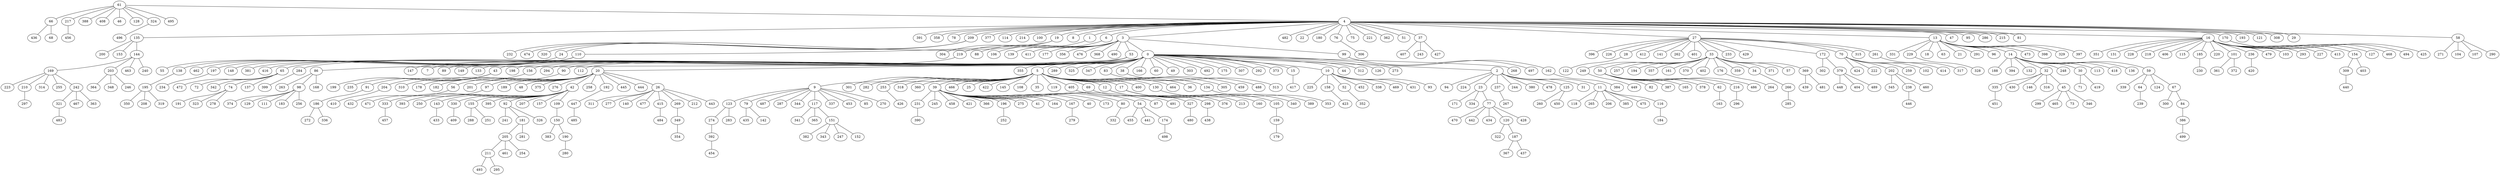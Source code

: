 graph G {
"178";
"191";
"396";
"88";
"225";
"350";
"311";
"135";
"341";
"448";
"208";
"9";
"391";
"226";
"7";
"66";
"249";
"24";
"182";
"301";
"331";
"188";
"94";
"106";
"224";
"351";
"358";
"394";
"399";
"339";
"50";
"132";
"470";
"123";
"424";
"28";
"300";
"298";
"367";
"89";
"131";
"412";
"200";
"257";
"153";
"222";
"78";
"205";
"82";
"333";
"149";
"141";
"138";
"231";
"217";
"158";
"56";
"449";
"201";
"228";
"345";
"209";
"245";
"417";
"377";
"169";
"32";
"179";
"139";
"317";
"282";
"458";
"262";
"133";
"491";
"253";
"202";
"114";
"43";
"472";
"229";
"218";
"18";
"211";
"455";
"232";
"328";
"214";
"411";
"23";
"100";
"237";
"97";
"383";
"364";
"393";
"416";
"19";
"302";
"194";
"198";
"401";
"8";
"439";
"421";
"407";
"260";
"349";
"241";
"387";
"79";
"471";
"156";
"432";
"294";
"388";
"461";
"442";
"322";
"1";
"33";
"366";
"487";
"248";
"52";
"177";
"90";
"186";
"426";
"480";
"6";
"63";
"285";
"382";
"3";
"266";
"452";
"493";
"406";
"233";
"436";
"496";
"318";
"386";
"357";
"65";
"203";
"360";
"115";
"482";
"263";
"429";
"274";
"238";
"22";
"338";
"30";
"165";
"185";
"239";
"112";
"295";
"220";
"196";
"180";
"181";
"433";
"408";
"275";
"310";
"46";
"287";
"72";
"39";
"41";
"361";
"378";
"250";
"113";
"271";
"327";
"98";
"374";
"451";
"164";
"243";
"189";
"466";
"462";
"101";
"163";
"213";
"25";
"223";
"356";
"457";
"76";
"160";
"299";
"365";
"184";
"434";
"144";
"48";
"323";
"463";
"75";
"309";
"353";
"20";
"497";
"236";
"244";
"161";
"128";
"479";
"143";
"441";
"344";
"210";
"284";
"103";
"71";
"174";
"355";
"438";
"454";
"435";
"120";
"423";
"195";
"172";
"293";
"469";
"330";
"277";
"221";
"370";
"21";
"392";
"291";
"402";
"348";
"488";
"375";
"276";
"70";
"362";
"51";
"376";
"5";
"437";
"37";
"118";
"422";
"476";
"380";
"498";
"259";
"324";
"27";
"379";
"122";
"265";
"460";
"314";
"167";
"352";
"431";
"289";
"199";
"62";
"13";
"335";
"155";
"145";
"110";
"40";
"93";
"227";
"325";
"64";
"42";
"347";
"117";
"108";
"176";
"35";
"105";
"389";
"494";
"474";
"478";
"321";
"206";
"404";
"47";
"255";
"381";
"258";
"235";
"83";
"495";
"368";
"288";
"187";
"281";
"304";
"219";
"385";
"104";
"267";
"272";
"296";
"413";
"418";
"410";
"125";
"107";
"95";
"119";
"467";
"286";
"38";
"405";
"319";
"166";
"124";
"150";
"485";
"484";
"69";
"140";
"343";
"359";
"60";
"354";
"430";
"306";
"49";
"303";
"192";
"216";
"395";
"492";
"445";
"61";
"96";
"86";
"67";
"230";
"337";
"320";
"173";
"151";
"34";
"31";
"489";
"154";
"175";
"102";
"242";
"477";
"475";
"363";
"171";
"251";
"12";
"4";
"427";
"453";
"336";
"278";
"444";
"136";
"215";
"428";
"234";
"340";
"129";
"92";
"246";
"26";
"84";
"17";
"81";
"400";
"142";
"130";
"240";
"14";
"16";
"247";
"372";
"464";
"342";
"116";
"146";
"91";
"147";
"159";
"440";
"403";
"315";
"483";
"170";
"207";
"307";
"36";
"499";
"261";
"456";
"465";
"481";
"157";
"425";
"415";
"292";
"420";
"68";
"384";
"373";
"283";
"59";
"419";
"390";
"264";
"269";
"127";
"74";
"409";
"450";
"15";
"490";
"10";
"279";
"53";
"197";
"371";
"193";
"111";
"254";
"134";
"121";
"44";
"137";
"316";
"447";
"73";
"346";
"334";
"468";
"312";
"414";
"45";
"305";
"486";
"297";
"326";
"0";
"183";
"126";
"55";
"162";
"308";
"190";
"313";
"473";
"273";
"168";
"148";
"252";
"29";
"204";
"77";
"11";
"109";
"446";
"80";
"332";
"212";
"99";
"398";
"85";
"58";
"57";
"443";
"280";
"329";
"397";
"2";
"369";
"268";
"459";
"290";
"54";
"87";
"270";
"152";
"256";
    "42" -- "109";
    "0" -- "166";
    "9" -- "337";
    "0" -- "373";
    "4" -- "81";
    "0" -- "273";
    "14" -- "248";
    "117" -- "365";
    "5" -- "36";
    "56" -- "432";
    "181" -- "281";
    "169" -- "210";
    "70" -- "102";
    "9" -- "85";
    "174" -- "498";
    "98" -- "183";
    "19" -- "110";
    "16" -- "406";
    "0" -- "292";
    "197" -- "234";
    "27" -- "28";
    "28" -- "122";
    "150" -- "190";
    "4" -- "193";
    "10" -- "225";
    "98" -- "374";
    "229" -- "328";
    "27" -- "141";
    "42" -- "157";
    "205" -- "211";
    "37" -- "407";
    "5" -- "405";
    "5" -- "282";
    "0" -- "89";
    "3" -- "476";
    "34" -- "266";
    "42" -- "250";
    "4" -- "121";
    "195" -- "208";
    "33" -- "194";
    "19" -- "24";
    "45" -- "73";
    "26" -- "269";
    "58" -- "271";
    "10" -- "452";
    "5" -- "360";
    "5" -- "17";
    "33" -- "257";
    "39" -- "173";
    "135" -- "144";
    "4" -- "8";
    "4" -- "221";
    "61" -- "128";
    "3" -- "99";
    "27" -- "233";
    "105" -- "159";
    "205" -- "254";
    "5" -- "301";
    "309" -- "440";
    "209" -- "474";
    "23" -- "77";
    "0" -- "49";
    "27" -- "70";
    "349" -- "354";
    "26" -- "443";
    "26" -- "277";
    "16" -- "218";
    "0" -- "149";
    "2" -- "31";
    "58" -- "290";
    "123" -- "283";
    "66" -- "436";
    "0" -- "83";
    "196" -- "252";
    "20" -- "48";
    "15" -- "417";
    "76" -- "306";
    "4" -- "75";
    "11" -- "118";
    "11" -- "265";
    "39" -- "87";
    "4" -- "100";
    "53" -- "147";
    "9" -- "117";
    "4" -- "1";
    "4" -- "362";
    "4" -- "51";
    "43" -- "199";
    "2" -- "94";
    "13" -- "96";
    "33" -- "402";
    "33" -- "359";
    "50" -- "82";
    "61" -- "388";
    "64" -- "239";
    "86" -- "168";
    "77" -- "428";
    "77" -- "120";
    "16" -- "479";
    "4" -- "6";
    "39" -- "40";
    "92" -- "181";
    "143" -- "433";
    "110" -- "197";
    "4" -- "135";
    "33" -- "161";
    "151" -- "343";
    "210" -- "297";
    "110" -- "462";
    "2" -- "11";
    "3" -- "106";
    "186" -- "272";
    "84" -- "386";
    "61" -- "46";
    "13" -- "21";
    "13" -- "18";
    "0" -- "294";
    "187" -- "367";
    "17" -- "105";
    "3" -- "88";
    "4" -- "22";
    "80" -- "332";
    "16" -- "185";
    "20" -- "189";
    "26" -- "311";
    "0" -- "303";
    "12" -- "376";
    "269" -- "349";
    "74" -- "323";
    "43" -- "91";
    "0" -- "312";
    "23" -- "334";
    "65" -- "472";
    "379" -- "489";
    "10" -- "93";
    "27" -- "401";
    "77" -- "470";
    "186" -- "336";
    "14" -- "136";
    "158" -- "423";
    "99" -- "497";
    "4" -- "37";
    "92" -- "326";
    "3" -- "139";
    "249" -- "449";
    "242" -- "321";
    "120" -- "322";
    "27" -- "262";
    "117" -- "341";
    "135" -- "153";
    "0" -- "2";
    "190" -- "280";
    "379" -- "448";
    "4" -- "377";
    "27" -- "412";
    "70" -- "414";
    "169" -- "223";
    "4" -- "215";
    "16" -- "131";
    "9" -- "487";
    "203" -- "364";
    "39" -- "275";
    "24" -- "55";
    "120" -- "187";
    "5" -- "119";
    "54" -- "455";
    "237" -- "267";
    "39" -- "41";
    "242" -- "467";
    "4" -- "58";
    "26" -- "212";
    "150" -- "383";
    "4" -- "29";
    "16" -- "115";
    "135" -- "200";
    "330" -- "409";
    "14" -- "418";
    "13" -- "331";
    "3" -- "490";
    "284" -- "399";
    "0" -- "347";
    "27" -- "261";
    "33" -- "371";
    "144" -- "203";
    "4" -- "19";
    "4" -- "308";
    "45" -- "465";
    "253" -- "426";
    "20" -- "276";
    "266" -- "285";
    "0" -- "126";
    "9" -- "344";
    "134" -- "353";
    "42" -- "155";
    "0" -- "268";
    "39" -- "245";
    "138" -- "195";
    "101" -- "361";
    "151" -- "382";
    "33" -- "370";
    "43" -- "235";
    "5" -- "459";
    "151" -- "247";
    "0" -- "7";
    "59" -- "64";
    "37" -- "427";
    "79" -- "435";
    "20" -- "258";
    "11" -- "116";
    "130" -- "389";
    "242" -- "363";
    "61" -- "4";
    "4" -- "391";
    "14" -- "30";
    "4" -- "3";
    "0" -- "307";
    "16" -- "468";
    "53" -- "65";
    "67" -- "84";
    "5" -- "69";
    "20" -- "444";
    "10" -- "338";
    "2" -- "23";
    "144" -- "463";
    "32" -- "430";
    "172" -- "302";
    "16" -- "220";
    "20" -- "445";
    "39" -- "231";
    "386" -- "499";
    "321" -- "483";
    "58" -- "104";
    "13" -- "473";
    "26" -- "477";
    "6" -- "219";
    "9" -- "453";
    "32" -- "335";
    "5" -- "318";
    "16" -- "293";
    "20" -- "192";
    "32" -- "316";
    "98" -- "129";
    "405" -- "491";
    "33" -- "369";
    "4" -- "358";
    "61" -- "217";
    "70" -- "424";
    "9" -- "79";
    "39" -- "164";
    "42" -- "207";
    "50" -- "62";
    "33" -- "50";
    "14" -- "32";
    "52" -- "352";
    "5" -- "35";
    "298" -- "438";
    "335" -- "451";
    "11" -- "475";
    "203" -- "246";
    "61" -- "408";
    "74" -- "191";
    "91" -- "186";
    "176" -- "264";
    "170" -- "425";
    "30" -- "71";
    "66" -- "68";
    "3" -- "368";
    "205" -- "461";
    "39" -- "54";
    "3" -- "356";
    "0" -- "355";
    "0" -- "15";
    "5" -- "466";
    "42" -- "393";
    "0" -- "112";
    "53" -- "416";
    "274" -- "392";
    "110" -- "148";
    "185" -- "230";
    "261" -- "317";
    "167" -- "279";
    "77" -- "442";
    "61" -- "324";
    "39" -- "167";
    "12" -- "298";
    "53" -- "284";
    "5" -- "134";
    "16" -- "103";
    "45" -- "299";
    "4" -- "47";
    "123" -- "274";
    "20" -- "97";
    "27" -- "226";
    "209" -- "320";
    "1" -- "304";
    "151" -- "152";
    "0" -- "289";
    "16" -- "351";
    "54" -- "441";
    "5" -- "108";
    "324" -- "496";
    "369" -- "439";
    "169" -- "242";
    "181" -- "205";
    "74" -- "278";
    "39" -- "421";
    "54" -- "174";
    "0" -- "20";
    "369" -- "481";
    "33" -- "57";
    "42" -- "92";
    "27" -- "33";
    "154" -- "403";
    "4" -- "209";
    "17" -- "160";
    "20" -- "201";
    "20" -- "56";
    "14" -- "59";
    "2" -- "125";
    "11" -- "206";
    "4" -- "95";
    "20" -- "42";
    "2" -- "478";
    "14" -- "113";
    "9" -- "270";
    "447" -- "485";
    "4" -- "180";
    "99" -- "162";
    "16" -- "413";
    "3" -- "177";
    "204" -- "410";
    "17" -- "213";
    "10" -- "469";
    "26" -- "415";
    "42" -- "330";
    "27" -- "172";
    "172" -- "379";
    "159" -- "179";
    "58" -- "107";
    "70" -- "222";
    "45" -- "346";
    "217" -- "456";
    "27" -- "396";
    "0" -- "5";
    "202" -- "460";
    "70" -- "202";
    "3" -- "0";
    "50" -- "165";
    "3" -- "411";
    "92" -- "241";
    "202" -- "345";
    "42" -- "395";
    "14" -- "132";
    "5" -- "25";
    "101" -- "372";
    "4" -- "114";
    "50" -- "378";
    "27" -- "429";
    "0" -- "175";
    "4" -- "170";
    "5" -- "12";
    "14" -- "394";
    "211" -- "295";
    "236" -- "420";
    "16" -- "236";
    "4" -- "214";
    "379" -- "404";
    "10" -- "431";
    "144" -- "169";
    "13" -- "229";
    "0" -- "156";
    "61" -- "495";
    "0" -- "44";
    "9" -- "287";
    "392" -- "454";
    "0" -- "60";
    "5" -- "305";
    "62" -- "163";
    "195" -- "319";
    "155" -- "251";
    "26" -- "140";
    "155" -- "288";
    "59" -- "124";
    "5" -- "130";
    "5" -- "9";
    "39" -- "196";
    "39" -- "80";
    "125" -- "450";
    "116" -- "184";
    "192" -- "447";
    "5" -- "39";
    "27" -- "315";
    "2" -- "380";
    "39" -- "458";
    "109" -- "150";
    "5" -- "422";
    "0" -- "198";
    "4" -- "482";
    "67" -- "300";
    "231" -- "390";
    "0" -- "133";
    "110" -- "138";
    "10" -- "52";
    "4" -- "78";
    "169" -- "255";
    "209" -- "232";
    "0" -- "492";
    "70" -- "259";
    "203" -- "348";
    "42" -- "143";
    "30" -- "419";
    "59" -- "339";
    "79" -- "142";
    "50" -- "216";
    "202" -- "238";
    "50" -- "387";
    "90" -- "310";
    "327" -- "480";
    "0" -- "10";
    "13" -- "398";
    "65" -- "72";
    "10" -- "158";
    "98" -- "111";
    "53" -- "86";
    "0" -- "38";
    "61" -- "66";
    "9" -- "123";
    "16" -- "228";
    "5" -- "400";
    "20" -- "26";
    "13" -- "14";
    "16" -- "227";
    "238" -- "446";
    "13" -- "329";
    "13" -- "397";
    "32" -- "146";
    "13" -- "291";
    "17" -- "340";
    "33" -- "176";
    "33" -- "357";
    "23" -- "171";
    "2" -- "237";
    "65" -- "137";
    "5" -- "464";
    "187" -- "437";
    "11" -- "385";
    "69" -- "327";
    "415" -- "484";
    "4" -- "27";
    "14" -- "188";
    "0" -- "325";
    "3" -- "53";
    "16" -- "127";
    "117" -- "151";
    "2" -- "244";
    "4" -- "16";
    "20" -- "182";
    "86" -- "263";
    "39" -- "366";
    "5" -- "253";
    "33" -- "34";
    "333" -- "457";
    "77" -- "434";
    "65" -- "342";
    "144" -- "240";
    "83" -- "488";
    "65" -- "74";
    "20" -- "178";
    "4" -- "13";
    "59" -- "67";
    "2" -- "224";
    "162" -- "384";
    "16" -- "101";
    "5" -- "145";
    "13" -- "63";
    "211" -- "493";
    "20" -- "375";
    "170" -- "494";
    "4" -- "286";
    "216" -- "296";
    "97" -- "471";
    "169" -- "314";
    "38" -- "313";
    "42" -- "333";
    "0" -- "43";
    "98" -- "256";
    "50" -- "486";
    "16" -- "154";
    "0" -- "90";
    "4" -- "76";
    "86" -- "98";
    "33" -- "249";
    "154" -- "309";
    "32" -- "45";
    "219" -- "381";
    "37" -- "243";
    "125" -- "260";
    "195" -- "350";
    "156" -- "204";
}
